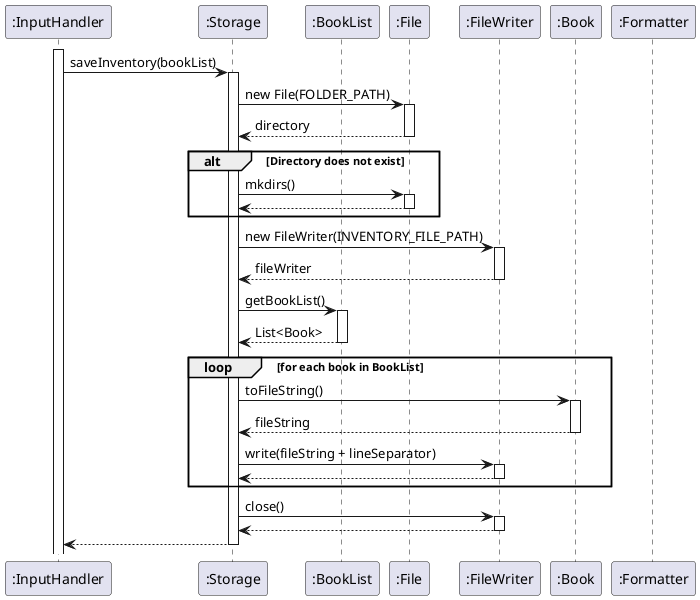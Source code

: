 @startuml

participant InputHandler as ":InputHandler"
participant Storage as ":Storage"
participant BookList as ":BookList"
participant File as ":File"
participant FileWriter as ":FileWriter"
participant Book as ":Book"
participant Formatter as ":Formatter"

activate InputHandler

InputHandler -> Storage: saveInventory(bookList)
activate Storage

' Check if directory exists
Storage -> File: new File(FOLDER_PATH)
activate File
File --> Storage: directory
deactivate File
alt Directory does not exist
    Storage -> File: mkdirs()
    activate File
    File --> Storage: 
    deactivate File
end

deactivate File

' Create FileWriter for INVENTORY_FILE_PATH
Storage -> FileWriter: new FileWriter(INVENTORY_FILE_PATH)
activate FileWriter



FileWriter --> Storage: fileWriter
deactivate FileWriter

' Retrieve list of books from BookList
Storage -> BookList: getBookList()
activate BookList
BookList --> Storage: List<Book>
deactivate BookList

' Loop through each Book and write its file string
loop for each book in BookList
    Storage -> Book: toFileString()
    activate Book
    Book --> Storage: fileString
    deactivate Book
    Storage -> FileWriter: write(fileString + lineSeparator)
    activate FileWriter
    FileWriter --> Storage:
    deactivate FileWriter
end

' Close the FileWriter
Storage -> FileWriter: close()
activate FileWriter

FileWriter --> Storage
deactivate FileWriter

Storage --> InputHandler
deactivate Storage

@enduml